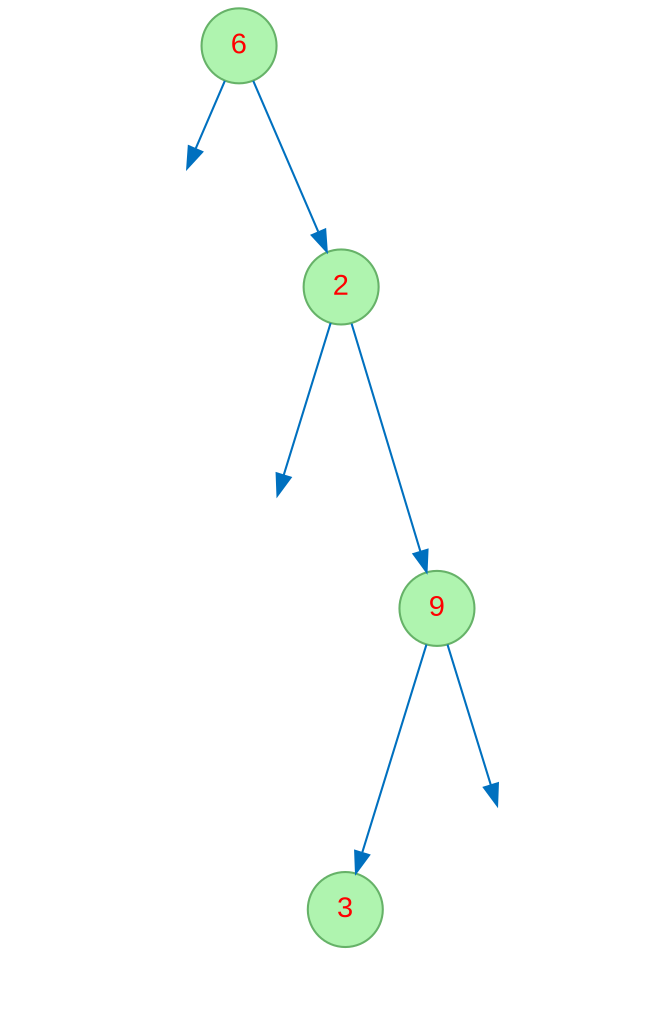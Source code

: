 digraph "tree3" {
node [fontname="Arial", fontcolor=red, shape=circle, style=filled, color="#66B268", fillcolor="#AFF4AF" ];
edge [color = "#0070BF"];
1028214719 [label="6"];
l1028214719 [style=invis];
1028214719 -> l1028214719;
1028214719 -> 500977346;
500977346 [label="2"];
l500977346 [style=invis];
500977346 -> l500977346;
500977346 -> 20132171;
20132171 [label="9"];
20132171 -> 186370029;
186370029 [label="3"];
l20132171 [style=invis];
20132171 -> l20132171;
}
